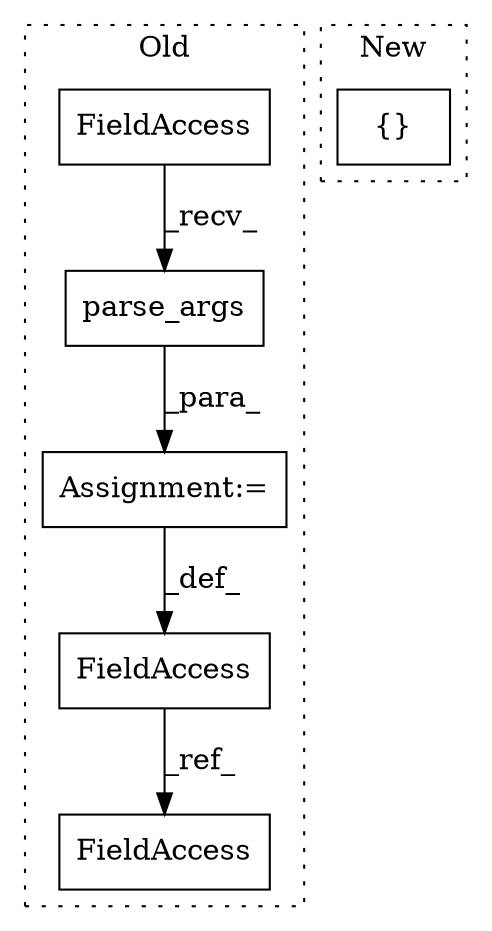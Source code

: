 digraph G {
subgraph cluster0 {
1 [label="parse_args" a="32" s="1020" l="12" shape="box"];
3 [label="Assignment:=" a="7" s="1048" l="1" shape="box"];
4 [label="FieldAccess" a="22" s="1040" l="8" shape="box"];
5 [label="FieldAccess" a="22" s="1013" l="6" shape="box"];
6 [label="FieldAccess" a="22" s="1090" l="8" shape="box"];
label = "Old";
style="dotted";
}
subgraph cluster1 {
2 [label="{}" a="4" s="2235,2245" l="1,1" shape="box"];
label = "New";
style="dotted";
}
1 -> 3 [label="_para_"];
3 -> 4 [label="_def_"];
4 -> 6 [label="_ref_"];
5 -> 1 [label="_recv_"];
}